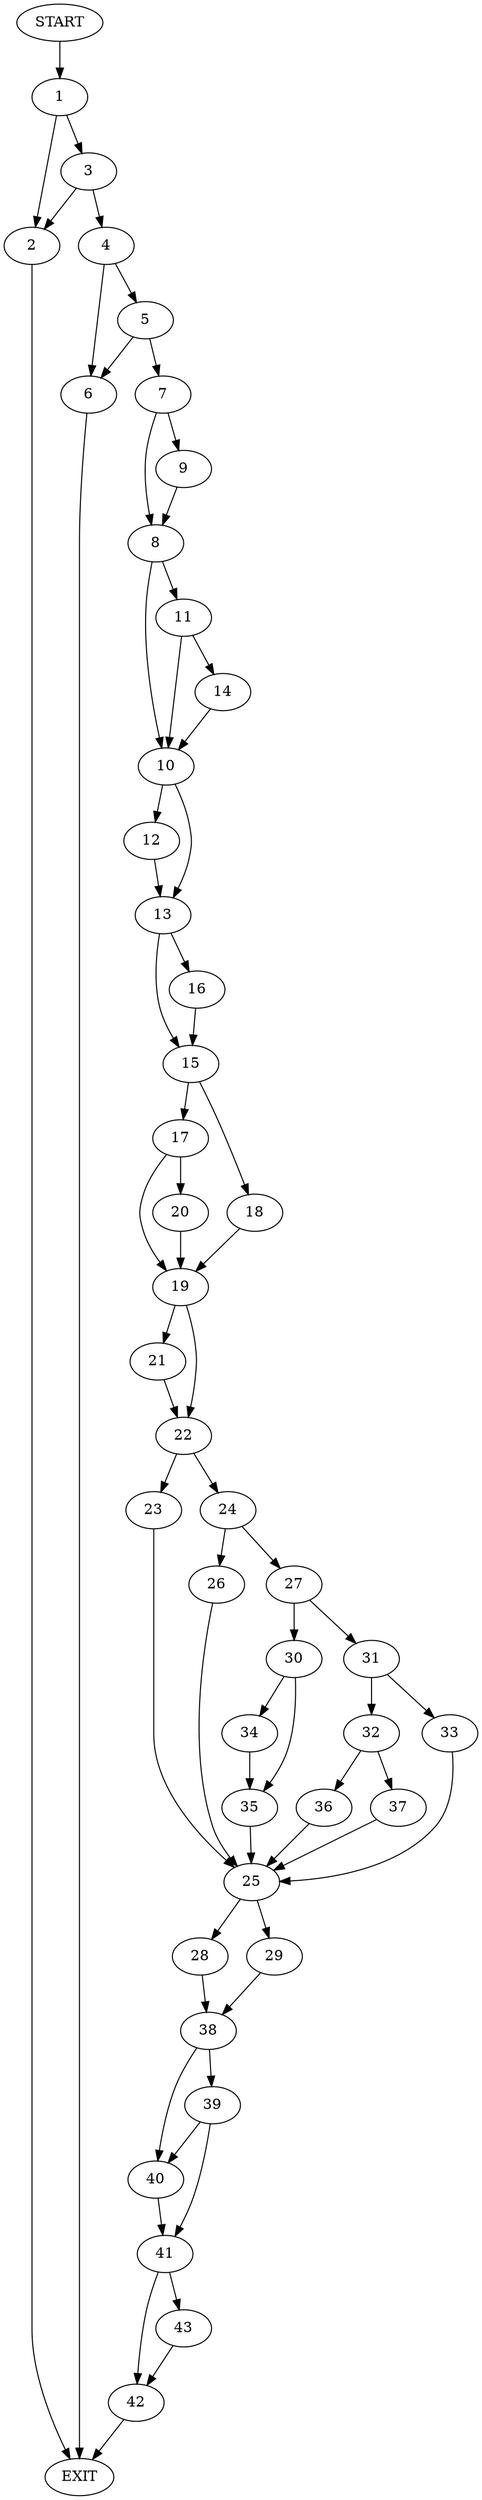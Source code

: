 digraph {
0 [label="START"]
44 [label="EXIT"]
0 -> 1
1 -> 2
1 -> 3
3 -> 2
3 -> 4
2 -> 44
4 -> 5
4 -> 6
6 -> 44
5 -> 7
5 -> 6
7 -> 8
7 -> 9
8 -> 10
8 -> 11
9 -> 8
10 -> 12
10 -> 13
11 -> 14
11 -> 10
14 -> 10
12 -> 13
13 -> 15
13 -> 16
16 -> 15
15 -> 17
15 -> 18
18 -> 19
17 -> 20
17 -> 19
19 -> 21
19 -> 22
20 -> 19
21 -> 22
22 -> 23
22 -> 24
23 -> 25
24 -> 26
24 -> 27
25 -> 28
25 -> 29
27 -> 30
27 -> 31
26 -> 25
31 -> 32
31 -> 33
30 -> 34
30 -> 35
34 -> 35
35 -> 25
32 -> 36
32 -> 37
33 -> 25
36 -> 25
37 -> 25
28 -> 38
29 -> 38
38 -> 39
38 -> 40
40 -> 41
39 -> 41
39 -> 40
41 -> 42
41 -> 43
43 -> 42
42 -> 44
}
